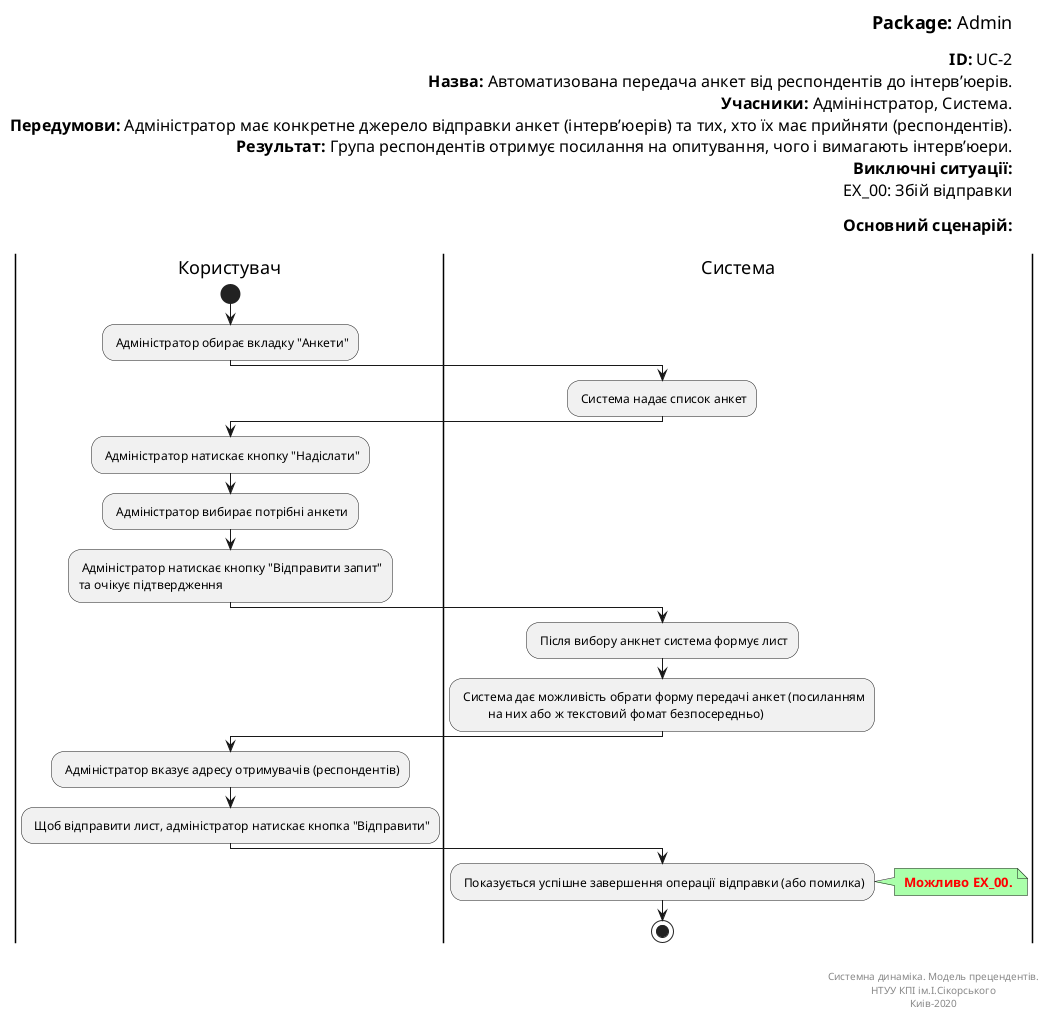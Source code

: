  @startuml SupportServices
left header
<font color=000 size=18><b>Package:</b> Admin

<font color=000 size=16><b>ID:</b> UC-2
<font color=000 size=16><b>Назва:</b> Автоматизована передача анкет від респондентів до інтерв’юерів.
<font color=000 size=16><b>Учасники:</b> Адмінінстратор, Система.
<font color=000 size=16><b>Передумови:</b> Адміністратор має конкретне джерело відправки анкет (інтерв’юерів) та тих, хто їх має прийняти (респондентів).
<font color=000 size=16><b>Результат:</b> Група респондентів отримує посилання на опитування, чого і вимагають інтерв’юери.
<font color=000 size=16><b>Виключні ситуації:</b>
<font color=000 size=16> EX_00: Збій відправки

<font color=000 size=16><b>Основний сценарій:</b>

end header

|Користувач|
start
: Адміністратор обирає вкладку "Анкети";

|Система|
: Система надає список анкет;

|Користувач|
: Адміністратор натискає кнопку "Надіслати";

: Адміністратор вибирає потрібні анкети;

: Адміністратор натискає кнопку "Відправити запит"
та очікує підтвердження;

|Система|
: Після вибору анкнет система формує лист;

: Система дає можливість обрати форму передачі анкет (посиланням
          на них або ж текстовий фомат безпосередньо);

|Користувач|
: Адміністратор вказує адресу отримувачів (респондентів);

: Щоб відправити лист, адміністратор натискає кнопка "Відправити";

|Система|
: Показується успішне завершення операції відправки (або помилка);

note right #aaffaa
<font color=red><b> Можливо EX_00.
end note

stop;

right footer


Системна динаміка. Модель прецендентів.
НТУУ КПІ ім.І.Сікорського
Киів-2020
end footer

@enduml
